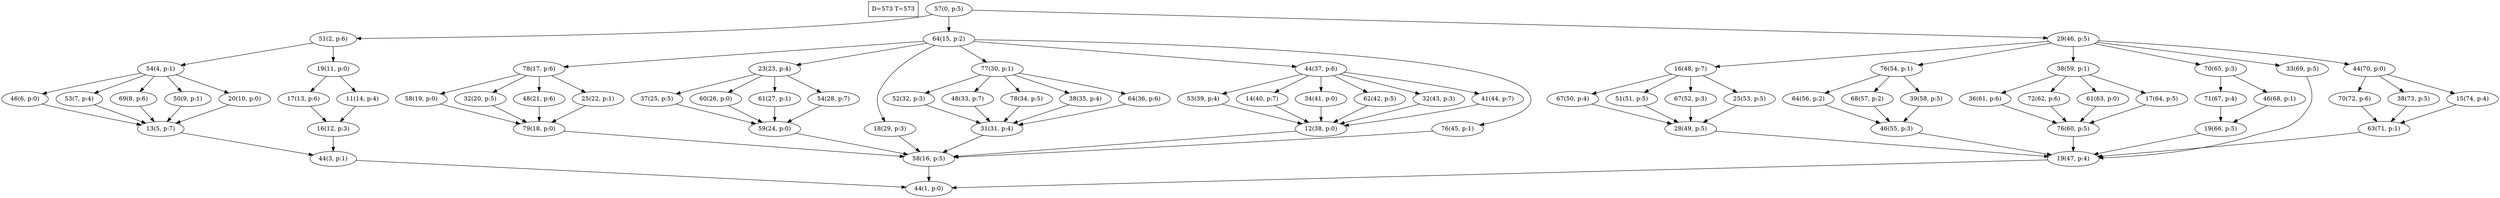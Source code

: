 digraph Task {
i [shape=box, label="D=573 T=573"]; 
0 [label="57(0, p:5)"];
1 [label="44(1, p:0)"];
2 [label="51(2, p:6)"];
3 [label="44(3, p:1)"];
4 [label="54(4, p:1)"];
5 [label="13(5, p:7)"];
6 [label="46(6, p:0)"];
7 [label="53(7, p:4)"];
8 [label="69(8, p:6)"];
9 [label="50(9, p:1)"];
10 [label="20(10, p:0)"];
11 [label="19(11, p:0)"];
12 [label="16(12, p:3)"];
13 [label="17(13, p:6)"];
14 [label="11(14, p:4)"];
15 [label="64(15, p:2)"];
16 [label="58(16, p:5)"];
17 [label="78(17, p:6)"];
18 [label="79(18, p:0)"];
19 [label="58(19, p:0)"];
20 [label="32(20, p:5)"];
21 [label="48(21, p:6)"];
22 [label="25(22, p:1)"];
23 [label="23(23, p:4)"];
24 [label="59(24, p:0)"];
25 [label="37(25, p:5)"];
26 [label="60(26, p:0)"];
27 [label="61(27, p:1)"];
28 [label="54(28, p:7)"];
29 [label="18(29, p:3)"];
30 [label="77(30, p:1)"];
31 [label="31(31, p:4)"];
32 [label="52(32, p:3)"];
33 [label="48(33, p:7)"];
34 [label="78(34, p:5)"];
35 [label="38(35, p:4)"];
36 [label="64(36, p:6)"];
37 [label="44(37, p:6)"];
38 [label="12(38, p:0)"];
39 [label="53(39, p:4)"];
40 [label="14(40, p:7)"];
41 [label="34(41, p:0)"];
42 [label="62(42, p:5)"];
43 [label="32(43, p:3)"];
44 [label="41(44, p:7)"];
45 [label="76(45, p:1)"];
46 [label="29(46, p:5)"];
47 [label="19(47, p:4)"];
48 [label="16(48, p:7)"];
49 [label="28(49, p:5)"];
50 [label="67(50, p:4)"];
51 [label="51(51, p:5)"];
52 [label="67(52, p:3)"];
53 [label="25(53, p:5)"];
54 [label="76(54, p:1)"];
55 [label="46(55, p:3)"];
56 [label="64(56, p:2)"];
57 [label="68(57, p:2)"];
58 [label="39(58, p:5)"];
59 [label="38(59, p:1)"];
60 [label="76(60, p:5)"];
61 [label="36(61, p:6)"];
62 [label="72(62, p:6)"];
63 [label="61(63, p:0)"];
64 [label="17(64, p:5)"];
65 [label="70(65, p:3)"];
66 [label="19(66, p:5)"];
67 [label="71(67, p:4)"];
68 [label="46(68, p:1)"];
69 [label="33(69, p:5)"];
70 [label="44(70, p:0)"];
71 [label="63(71, p:1)"];
72 [label="70(72, p:6)"];
73 [label="38(73, p:5)"];
74 [label="15(74, p:4)"];
0 -> 2;
0 -> 15;
0 -> 46;
2 -> 4;
2 -> 11;
3 -> 1;
4 -> 6;
4 -> 7;
4 -> 8;
4 -> 9;
4 -> 10;
5 -> 3;
6 -> 5;
7 -> 5;
8 -> 5;
9 -> 5;
10 -> 5;
11 -> 13;
11 -> 14;
12 -> 3;
13 -> 12;
14 -> 12;
15 -> 17;
15 -> 23;
15 -> 29;
15 -> 30;
15 -> 37;
15 -> 45;
16 -> 1;
17 -> 19;
17 -> 20;
17 -> 21;
17 -> 22;
18 -> 16;
19 -> 18;
20 -> 18;
21 -> 18;
22 -> 18;
23 -> 25;
23 -> 26;
23 -> 27;
23 -> 28;
24 -> 16;
25 -> 24;
26 -> 24;
27 -> 24;
28 -> 24;
29 -> 16;
30 -> 32;
30 -> 33;
30 -> 34;
30 -> 35;
30 -> 36;
31 -> 16;
32 -> 31;
33 -> 31;
34 -> 31;
35 -> 31;
36 -> 31;
37 -> 39;
37 -> 40;
37 -> 41;
37 -> 42;
37 -> 43;
37 -> 44;
38 -> 16;
39 -> 38;
40 -> 38;
41 -> 38;
42 -> 38;
43 -> 38;
44 -> 38;
45 -> 16;
46 -> 48;
46 -> 54;
46 -> 59;
46 -> 65;
46 -> 69;
46 -> 70;
47 -> 1;
48 -> 50;
48 -> 51;
48 -> 52;
48 -> 53;
49 -> 47;
50 -> 49;
51 -> 49;
52 -> 49;
53 -> 49;
54 -> 56;
54 -> 57;
54 -> 58;
55 -> 47;
56 -> 55;
57 -> 55;
58 -> 55;
59 -> 61;
59 -> 62;
59 -> 63;
59 -> 64;
60 -> 47;
61 -> 60;
62 -> 60;
63 -> 60;
64 -> 60;
65 -> 67;
65 -> 68;
66 -> 47;
67 -> 66;
68 -> 66;
69 -> 47;
70 -> 72;
70 -> 73;
70 -> 74;
71 -> 47;
72 -> 71;
73 -> 71;
74 -> 71;
}